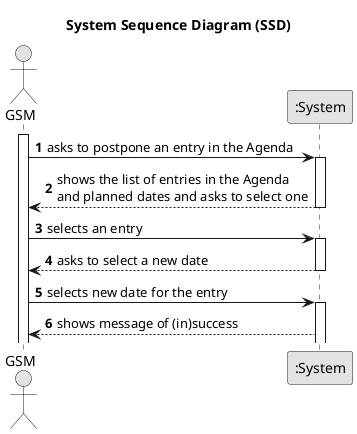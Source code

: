@startuml
skinparam monochrome true
skinparam packageStyle rectangle
skinparam shadowing false

title System Sequence Diagram (SSD)

autonumber

actor "GSM" as Employee
participant ":System" as System

activate Employee

    Employee -> System : asks to postpone an entry in the Agenda
    activate System

        System --> Employee : shows the list of entries in the Agenda\nand planned dates and asks to select one
    deactivate System

    Employee -> System : selects an entry
        activate System

        System --> Employee : asks to select a new date
                    deactivate System

        Employee -> System : selects new date for the entry
            activate System

                    System --> Employee : shows message of (in)success



@enduml